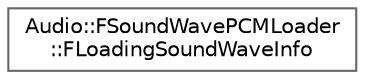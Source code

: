 digraph "Graphical Class Hierarchy"
{
 // INTERACTIVE_SVG=YES
 // LATEX_PDF_SIZE
  bgcolor="transparent";
  edge [fontname=Helvetica,fontsize=10,labelfontname=Helvetica,labelfontsize=10];
  node [fontname=Helvetica,fontsize=10,shape=box,height=0.2,width=0.4];
  rankdir="LR";
  Node0 [id="Node000000",label="Audio::FSoundWavePCMLoader\l::FLoadingSoundWaveInfo",height=0.2,width=0.4,color="grey40", fillcolor="white", style="filled",URL="$dc/d11/structAudio_1_1FSoundWavePCMLoader_1_1FLoadingSoundWaveInfo.html",tooltip=" "];
}
